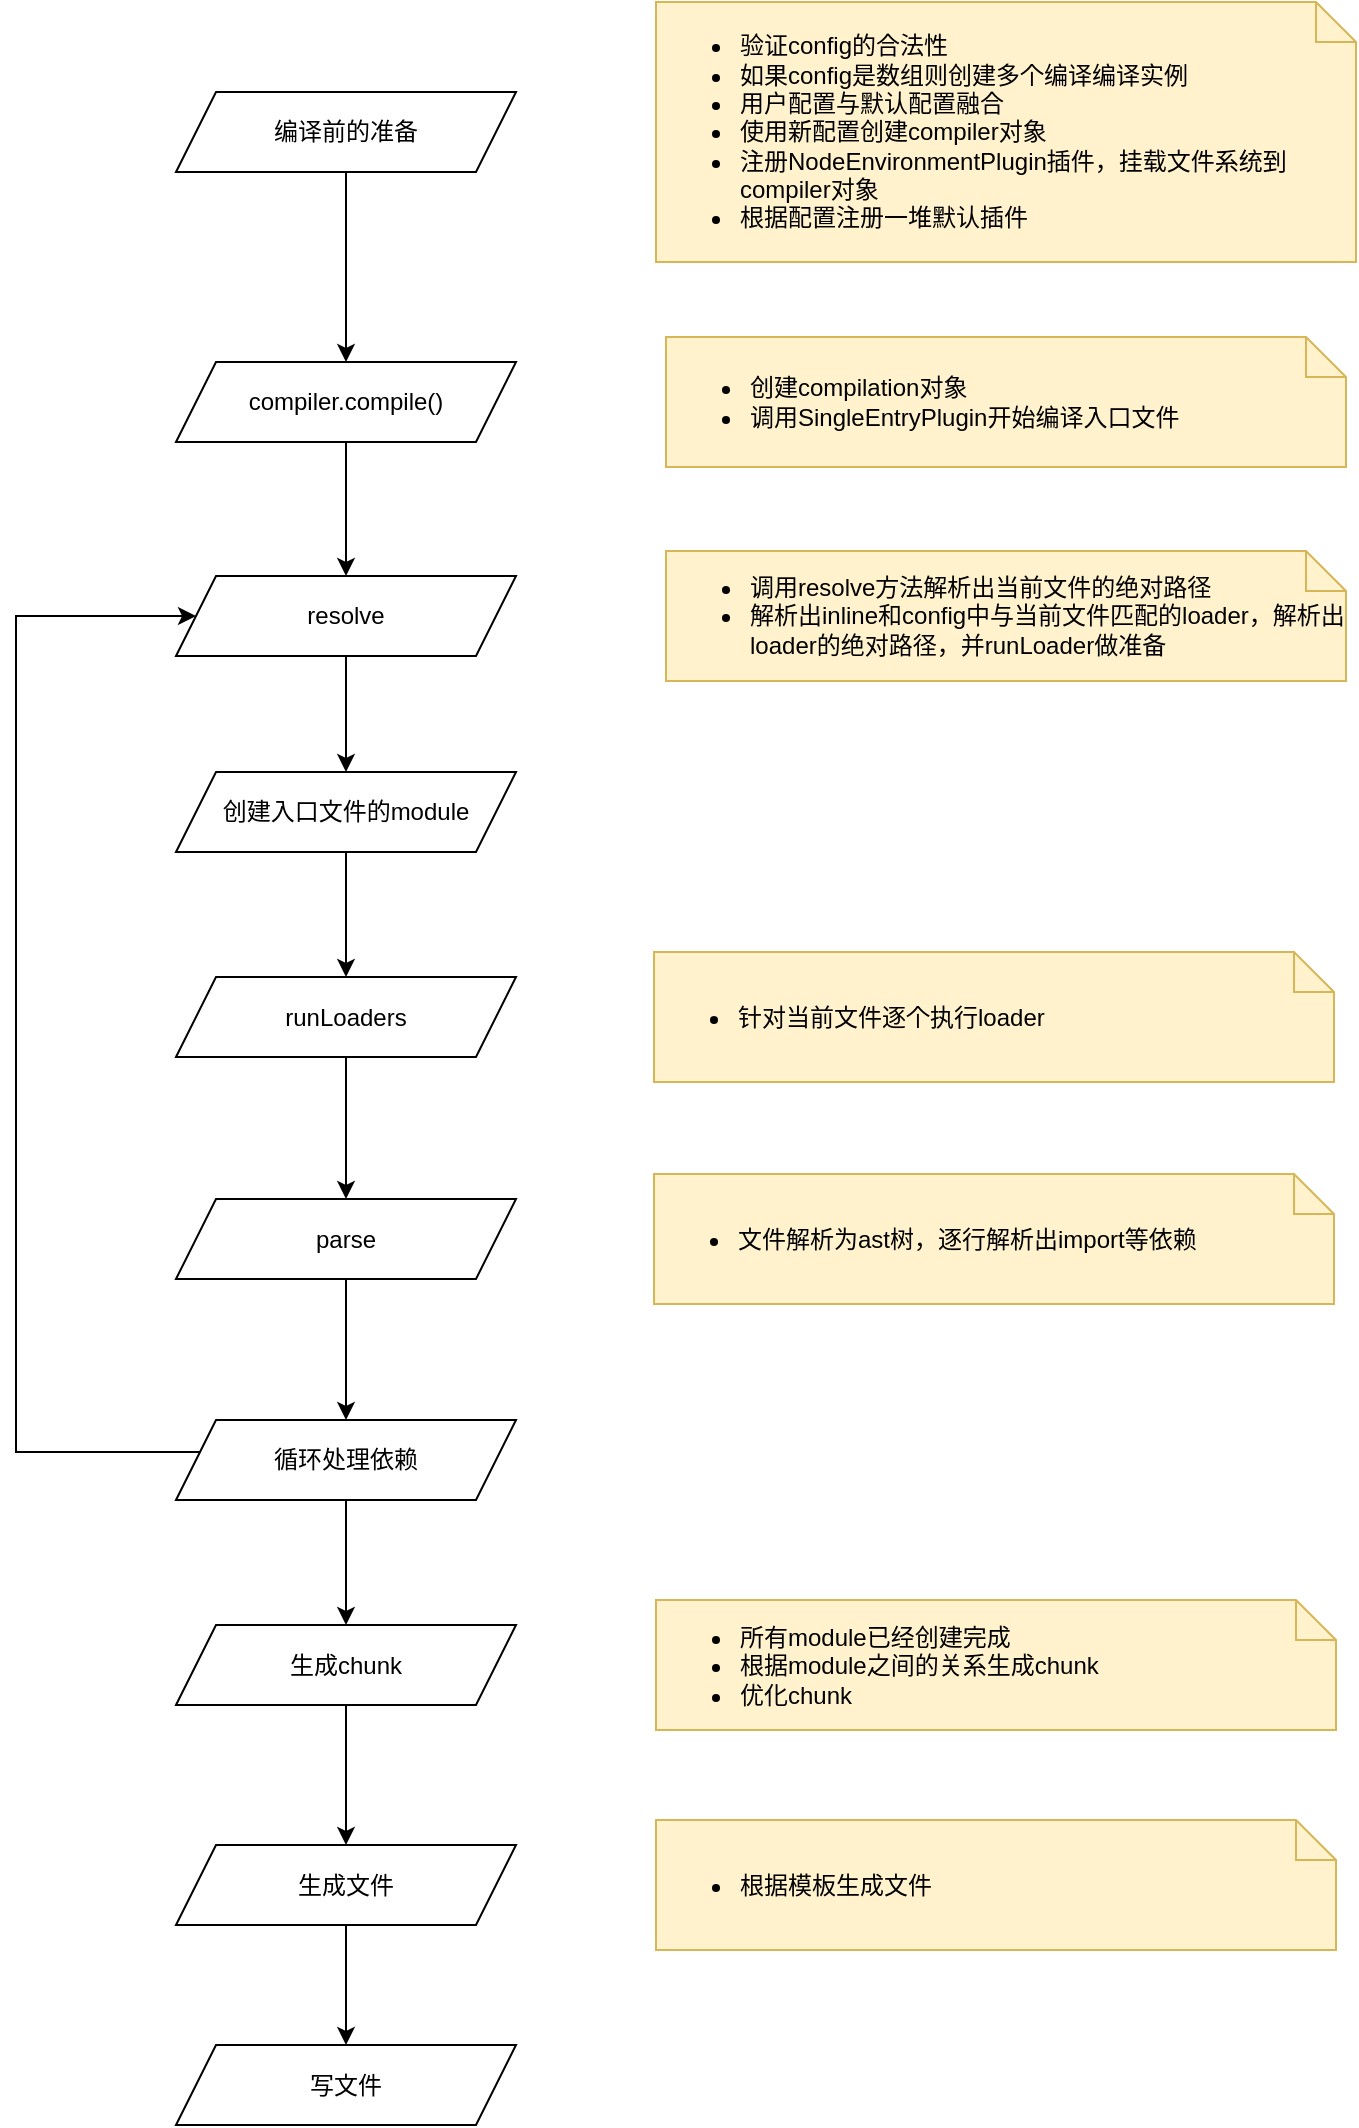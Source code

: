 <mxfile version="14.0.5" type="github">
  <diagram id="ja0M6DlM9jikA0aGTMc_" name="Page-1">
    <mxGraphModel dx="1130" dy="611" grid="1" gridSize="10" guides="1" tooltips="1" connect="1" arrows="1" fold="1" page="1" pageScale="1" pageWidth="827" pageHeight="1169" math="0" shadow="0">
      <root>
        <mxCell id="0" />
        <mxCell id="1" parent="0" />
        <mxCell id="teUQ7k3h2MQdNr8YWL-4-5" style="edgeStyle=orthogonalEdgeStyle;rounded=0;orthogonalLoop=1;jettySize=auto;html=1;entryX=0.5;entryY=0;entryDx=0;entryDy=0;" parent="1" source="teUQ7k3h2MQdNr8YWL-4-1" target="teUQ7k3h2MQdNr8YWL-4-4" edge="1">
          <mxGeometry relative="1" as="geometry" />
        </mxCell>
        <mxCell id="teUQ7k3h2MQdNr8YWL-4-1" value="编译前的准备" style="shape=parallelogram;perimeter=parallelogramPerimeter;whiteSpace=wrap;html=1;fixedSize=1;" parent="1" vertex="1">
          <mxGeometry x="130" y="110" width="170" height="40" as="geometry" />
        </mxCell>
        <mxCell id="teUQ7k3h2MQdNr8YWL-4-3" value="&lt;ul&gt;&lt;li&gt;&lt;span&gt;验证config的合法性&lt;/span&gt;&lt;/li&gt;&lt;li&gt;&lt;span&gt;如果config是数组则创建多个编译编译实例&lt;/span&gt;&lt;/li&gt;&lt;li&gt;&lt;span&gt;用户配置与默认配置融合&lt;/span&gt;&lt;/li&gt;&lt;li&gt;&lt;span&gt;使用新配置创建compiler对象&lt;/span&gt;&lt;/li&gt;&lt;li&gt;注册NodeEnvironmentPlugin插件，挂载文件系统到compiler对象&lt;/li&gt;&lt;li&gt;根据配置注册一堆默认插件&lt;/li&gt;&lt;/ul&gt;" style="shape=note;size=20;whiteSpace=wrap;html=1;fillColor=#fff2cc;strokeColor=#d6b656;align=left;" parent="1" vertex="1">
          <mxGeometry x="370" y="65" width="350" height="130" as="geometry" />
        </mxCell>
        <mxCell id="teUQ7k3h2MQdNr8YWL-4-10" style="edgeStyle=orthogonalEdgeStyle;rounded=0;orthogonalLoop=1;jettySize=auto;html=1;entryX=0.5;entryY=0;entryDx=0;entryDy=0;" parent="1" source="teUQ7k3h2MQdNr8YWL-4-4" target="teUQ7k3h2MQdNr8YWL-4-7" edge="1">
          <mxGeometry relative="1" as="geometry" />
        </mxCell>
        <mxCell id="teUQ7k3h2MQdNr8YWL-4-4" value="compiler.compile()" style="shape=parallelogram;perimeter=parallelogramPerimeter;whiteSpace=wrap;html=1;fixedSize=1;" parent="1" vertex="1">
          <mxGeometry x="130" y="245" width="170" height="40" as="geometry" />
        </mxCell>
        <mxCell id="teUQ7k3h2MQdNr8YWL-4-6" value="&lt;ul&gt;&lt;li&gt;创建compilation对象&lt;/li&gt;&lt;li&gt;调用SingleEntryPlugin开始编译入口文件&lt;/li&gt;&lt;/ul&gt;" style="shape=note;size=20;whiteSpace=wrap;html=1;fillColor=#fff2cc;strokeColor=#d6b656;align=left;" parent="1" vertex="1">
          <mxGeometry x="375" y="232.5" width="340" height="65" as="geometry" />
        </mxCell>
        <mxCell id="teUQ7k3h2MQdNr8YWL-4-16" style="edgeStyle=orthogonalEdgeStyle;rounded=0;orthogonalLoop=1;jettySize=auto;html=1;entryX=0.5;entryY=0;entryDx=0;entryDy=0;" parent="1" source="teUQ7k3h2MQdNr8YWL-4-7" target="teUQ7k3h2MQdNr8YWL-4-15" edge="1">
          <mxGeometry relative="1" as="geometry" />
        </mxCell>
        <mxCell id="teUQ7k3h2MQdNr8YWL-4-7" value="resolve" style="shape=parallelogram;perimeter=parallelogramPerimeter;whiteSpace=wrap;html=1;fixedSize=1;" parent="1" vertex="1">
          <mxGeometry x="130" y="352" width="170" height="40" as="geometry" />
        </mxCell>
        <mxCell id="teUQ7k3h2MQdNr8YWL-4-8" value="&lt;ul&gt;&lt;li&gt;调用resolve方法解析出当前文件的绝对路径&lt;/li&gt;&lt;li&gt;解析出inline和config中与当前文件匹配的loader，解析出loader的绝对路径，并runLoader做准备&lt;/li&gt;&lt;/ul&gt;" style="shape=note;size=20;whiteSpace=wrap;html=1;fillColor=#fff2cc;strokeColor=#d6b656;align=left;" parent="1" vertex="1">
          <mxGeometry x="375" y="339.5" width="340" height="65" as="geometry" />
        </mxCell>
        <mxCell id="h6P9YHzoI2F_Q_FRXoKY-2" style="edgeStyle=orthogonalEdgeStyle;rounded=0;orthogonalLoop=1;jettySize=auto;html=1;entryX=0.5;entryY=0;entryDx=0;entryDy=0;" parent="1" source="teUQ7k3h2MQdNr8YWL-4-11" target="teUQ7k3h2MQdNr8YWL-4-13" edge="1">
          <mxGeometry relative="1" as="geometry" />
        </mxCell>
        <mxCell id="teUQ7k3h2MQdNr8YWL-4-11" value="runLoaders" style="shape=parallelogram;perimeter=parallelogramPerimeter;whiteSpace=wrap;html=1;fixedSize=1;" parent="1" vertex="1">
          <mxGeometry x="130" y="552.5" width="170" height="40" as="geometry" />
        </mxCell>
        <mxCell id="teUQ7k3h2MQdNr8YWL-4-12" value="&lt;ul&gt;&lt;li&gt;针对当前文件逐个执行loader&lt;/li&gt;&lt;/ul&gt;" style="shape=note;size=20;whiteSpace=wrap;html=1;fillColor=#fff2cc;strokeColor=#d6b656;align=left;" parent="1" vertex="1">
          <mxGeometry x="369" y="540" width="340" height="65" as="geometry" />
        </mxCell>
        <mxCell id="JtXOrtFPTUKA3Bt4CIVS-2" style="edgeStyle=orthogonalEdgeStyle;rounded=0;orthogonalLoop=1;jettySize=auto;html=1;entryX=0.5;entryY=0;entryDx=0;entryDy=0;" parent="1" source="teUQ7k3h2MQdNr8YWL-4-13" target="JtXOrtFPTUKA3Bt4CIVS-1" edge="1">
          <mxGeometry relative="1" as="geometry" />
        </mxCell>
        <mxCell id="teUQ7k3h2MQdNr8YWL-4-13" value="parse" style="shape=parallelogram;perimeter=parallelogramPerimeter;whiteSpace=wrap;html=1;fixedSize=1;" parent="1" vertex="1">
          <mxGeometry x="130" y="663.5" width="170" height="40" as="geometry" />
        </mxCell>
        <mxCell id="teUQ7k3h2MQdNr8YWL-4-14" value="&lt;ul&gt;&lt;li&gt;文件解析为ast树，逐行解析出import等依赖&lt;/li&gt;&lt;/ul&gt;" style="shape=note;size=20;whiteSpace=wrap;html=1;fillColor=#fff2cc;strokeColor=#d6b656;align=left;" parent="1" vertex="1">
          <mxGeometry x="369" y="651" width="340" height="65" as="geometry" />
        </mxCell>
        <mxCell id="h6P9YHzoI2F_Q_FRXoKY-1" style="edgeStyle=orthogonalEdgeStyle;rounded=0;orthogonalLoop=1;jettySize=auto;html=1;entryX=0.5;entryY=0;entryDx=0;entryDy=0;" parent="1" source="teUQ7k3h2MQdNr8YWL-4-15" target="teUQ7k3h2MQdNr8YWL-4-11" edge="1">
          <mxGeometry relative="1" as="geometry" />
        </mxCell>
        <mxCell id="teUQ7k3h2MQdNr8YWL-4-15" value="创建入口文件的module" style="shape=parallelogram;perimeter=parallelogramPerimeter;whiteSpace=wrap;html=1;fixedSize=1;" parent="1" vertex="1">
          <mxGeometry x="130" y="450" width="170" height="40" as="geometry" />
        </mxCell>
        <mxCell id="JtXOrtFPTUKA3Bt4CIVS-3" style="edgeStyle=orthogonalEdgeStyle;rounded=0;orthogonalLoop=1;jettySize=auto;html=1;" parent="1" source="JtXOrtFPTUKA3Bt4CIVS-1" target="teUQ7k3h2MQdNr8YWL-4-7" edge="1">
          <mxGeometry relative="1" as="geometry">
            <Array as="points">
              <mxPoint x="50" y="790" />
              <mxPoint x="50" y="372" />
            </Array>
          </mxGeometry>
        </mxCell>
        <mxCell id="JtXOrtFPTUKA3Bt4CIVS-7" style="edgeStyle=orthogonalEdgeStyle;rounded=0;orthogonalLoop=1;jettySize=auto;html=1;entryX=0.5;entryY=0;entryDx=0;entryDy=0;" parent="1" source="JtXOrtFPTUKA3Bt4CIVS-1" target="JtXOrtFPTUKA3Bt4CIVS-4" edge="1">
          <mxGeometry relative="1" as="geometry" />
        </mxCell>
        <mxCell id="JtXOrtFPTUKA3Bt4CIVS-1" value="循环处理依赖" style="shape=parallelogram;perimeter=parallelogramPerimeter;whiteSpace=wrap;html=1;fixedSize=1;" parent="1" vertex="1">
          <mxGeometry x="130" y="774" width="170" height="40" as="geometry" />
        </mxCell>
        <mxCell id="JtXOrtFPTUKA3Bt4CIVS-9" style="edgeStyle=orthogonalEdgeStyle;rounded=0;orthogonalLoop=1;jettySize=auto;html=1;entryX=0.5;entryY=0;entryDx=0;entryDy=0;" parent="1" source="JtXOrtFPTUKA3Bt4CIVS-4" target="JtXOrtFPTUKA3Bt4CIVS-8" edge="1">
          <mxGeometry relative="1" as="geometry" />
        </mxCell>
        <mxCell id="JtXOrtFPTUKA3Bt4CIVS-4" value="生成chunk" style="shape=parallelogram;perimeter=parallelogramPerimeter;whiteSpace=wrap;html=1;fixedSize=1;" parent="1" vertex="1">
          <mxGeometry x="130" y="876.5" width="170" height="40" as="geometry" />
        </mxCell>
        <mxCell id="JtXOrtFPTUKA3Bt4CIVS-5" value="&lt;ul&gt;&lt;li&gt;所有module已经创建完成&lt;/li&gt;&lt;li&gt;根据module之间的关系生成chunk&lt;/li&gt;&lt;li&gt;优化chunk&lt;/li&gt;&lt;/ul&gt;" style="shape=note;size=20;whiteSpace=wrap;html=1;fillColor=#fff2cc;strokeColor=#d6b656;align=left;" parent="1" vertex="1">
          <mxGeometry x="370" y="864" width="340" height="65" as="geometry" />
        </mxCell>
        <mxCell id="JtXOrtFPTUKA3Bt4CIVS-12" style="edgeStyle=orthogonalEdgeStyle;rounded=0;orthogonalLoop=1;jettySize=auto;html=1;" parent="1" source="JtXOrtFPTUKA3Bt4CIVS-8" target="JtXOrtFPTUKA3Bt4CIVS-11" edge="1">
          <mxGeometry relative="1" as="geometry" />
        </mxCell>
        <mxCell id="JtXOrtFPTUKA3Bt4CIVS-8" value="生成文件" style="shape=parallelogram;perimeter=parallelogramPerimeter;whiteSpace=wrap;html=1;fixedSize=1;" parent="1" vertex="1">
          <mxGeometry x="130" y="986.5" width="170" height="40" as="geometry" />
        </mxCell>
        <mxCell id="JtXOrtFPTUKA3Bt4CIVS-10" value="&lt;ul&gt;&lt;li&gt;根据模板生成文件&lt;/li&gt;&lt;/ul&gt;" style="shape=note;size=20;whiteSpace=wrap;html=1;fillColor=#fff2cc;strokeColor=#d6b656;align=left;" parent="1" vertex="1">
          <mxGeometry x="370" y="974" width="340" height="65" as="geometry" />
        </mxCell>
        <mxCell id="JtXOrtFPTUKA3Bt4CIVS-11" value="写文件" style="shape=parallelogram;perimeter=parallelogramPerimeter;whiteSpace=wrap;html=1;fixedSize=1;" parent="1" vertex="1">
          <mxGeometry x="130" y="1086.5" width="170" height="40" as="geometry" />
        </mxCell>
      </root>
    </mxGraphModel>
  </diagram>
</mxfile>
